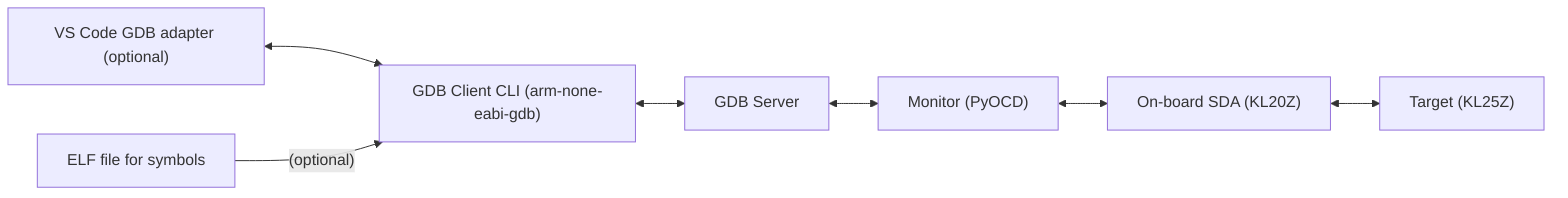 flowchart LR

  vscgdb["VS Code GDB adapter (optional)"]
  elf["ELF file for symbols"]
  gdbc["GDB Client CLI (arm-none-eabi-gdb)"]
  gdbs["GDB Server"]
  pyocd["Monitor (PyOCD)"]
  sda["On-board SDA (KL20Z)"]
  kl25z["Target (KL25Z)"]

vscgdb <--> gdbc
elf -- (optional) --> gdbc
gdbc <--> gdbs
gdbs <--> pyocd
pyocd <--> sda
sda <--> kl25z